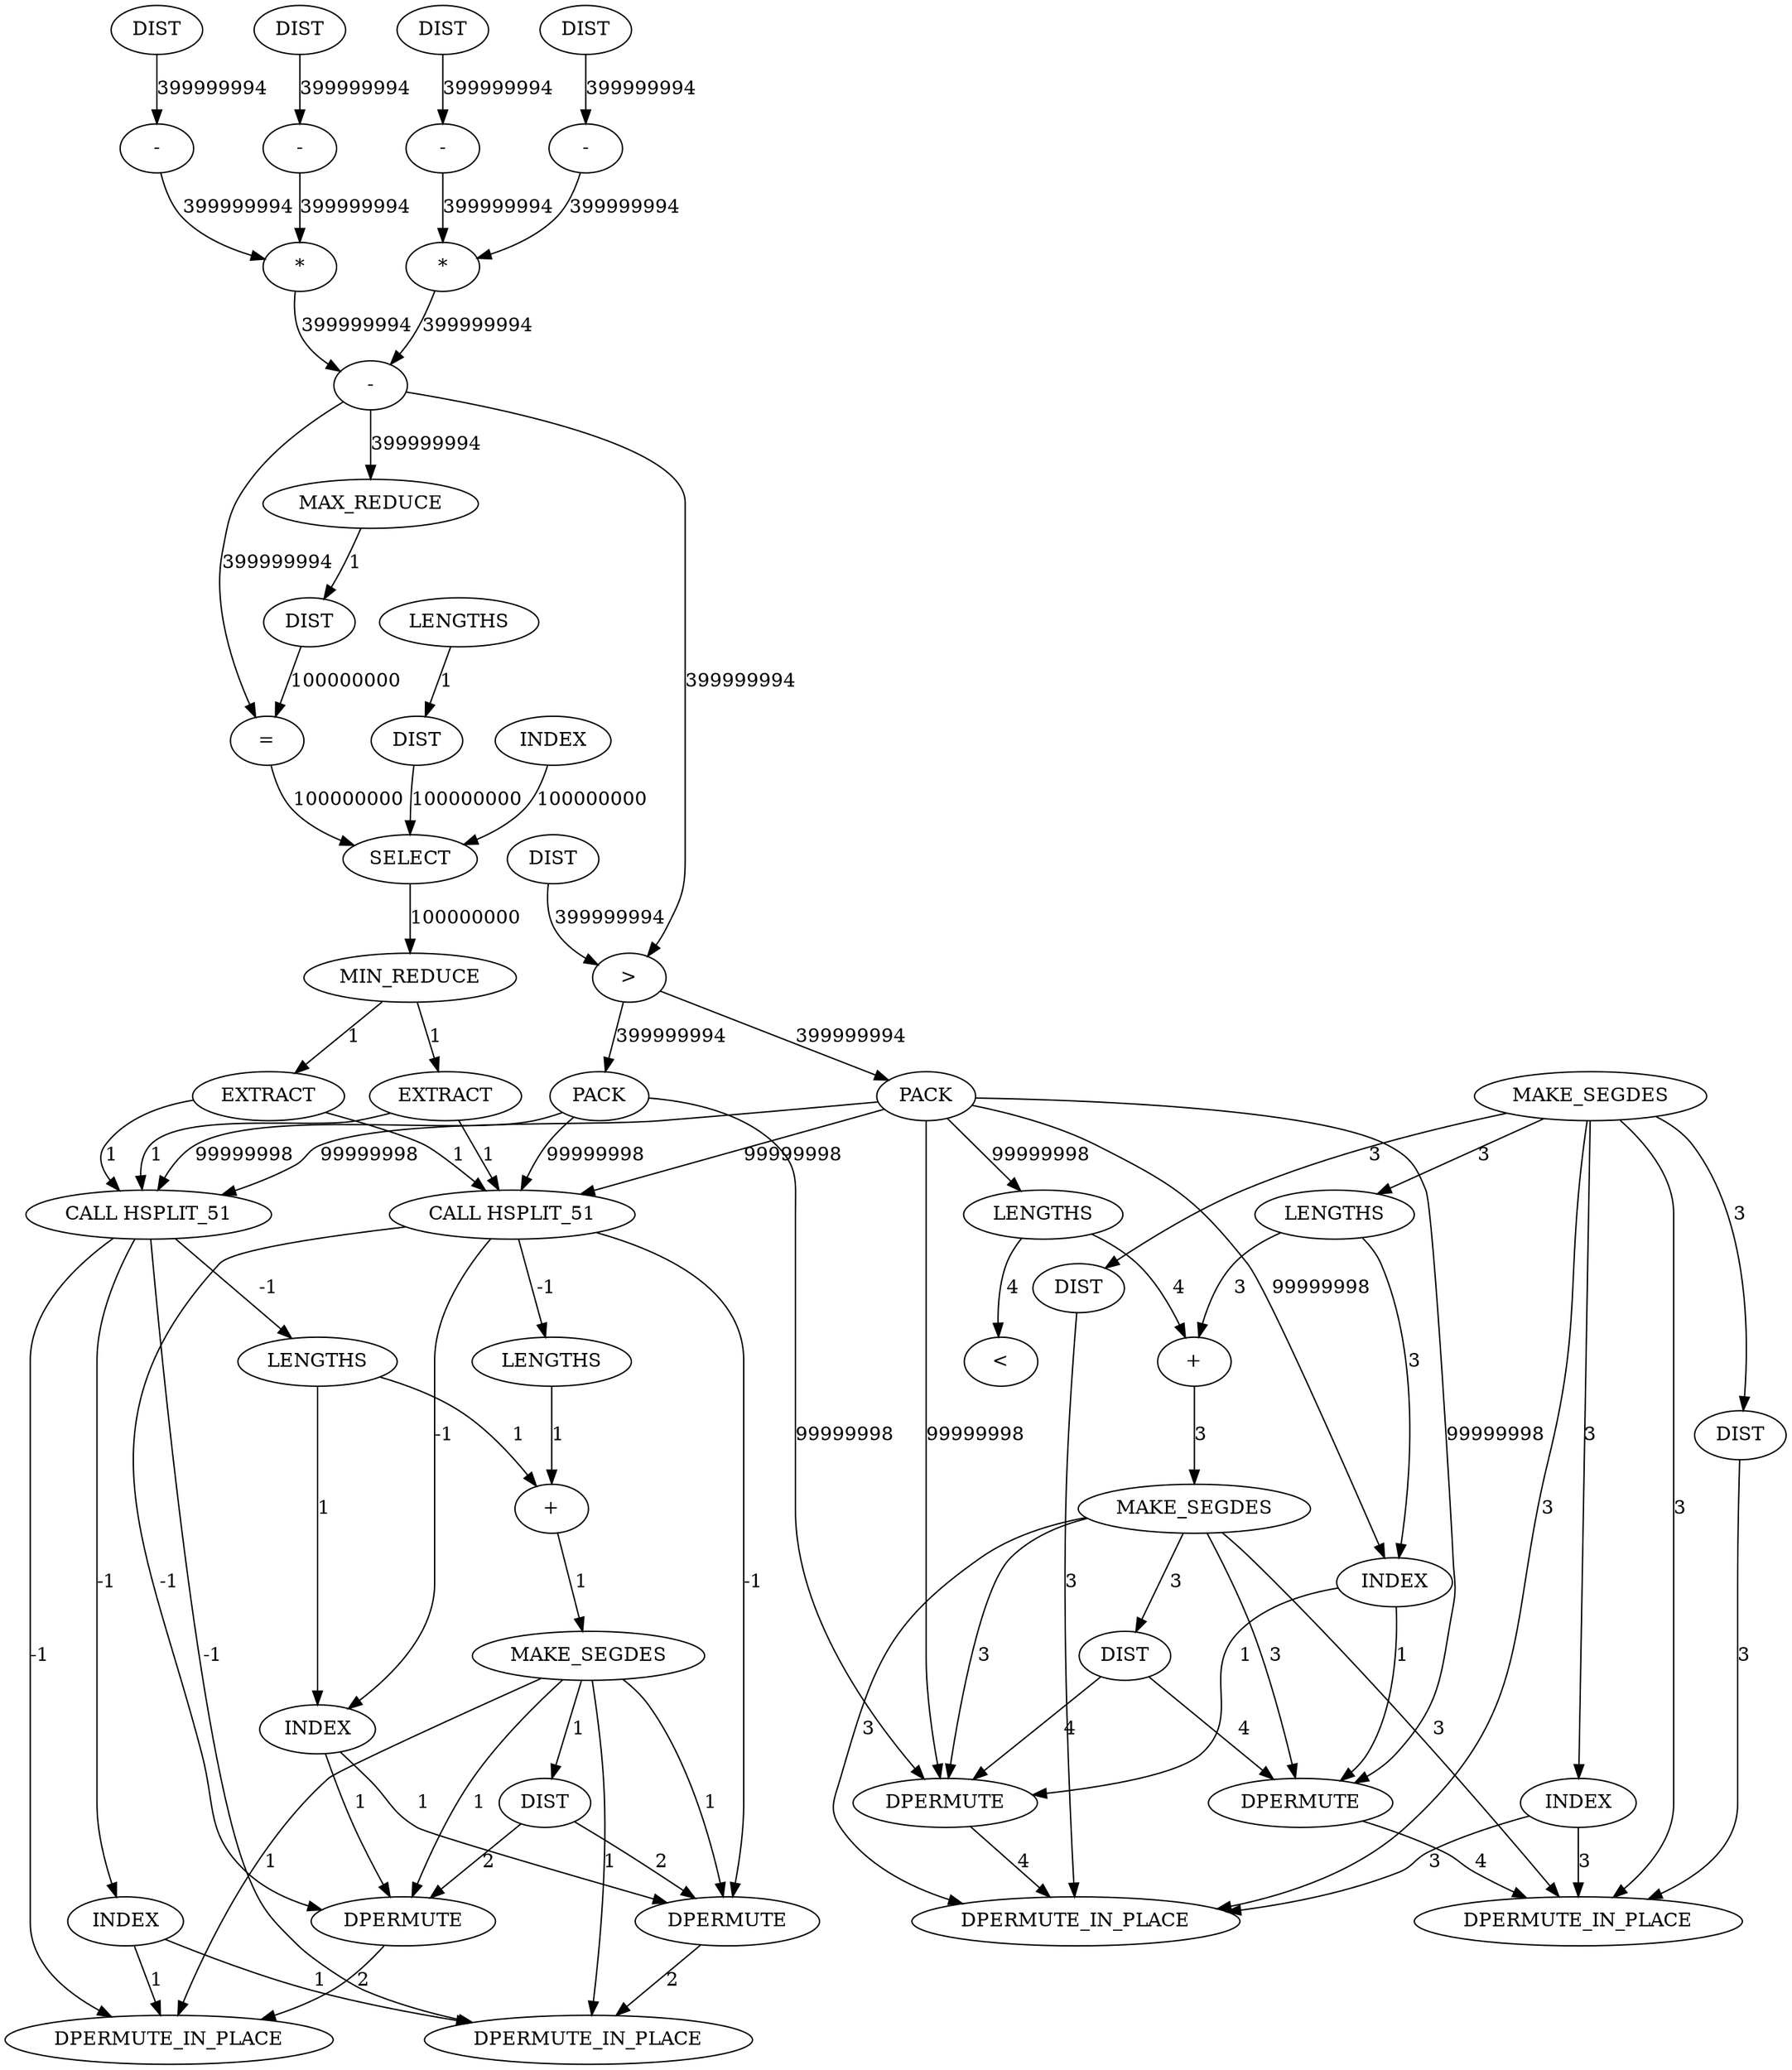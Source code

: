 digraph {
	convex_hull_large_rmat_INST_3894 [label=DIST cost=172]
	convex_hull_large_rmat_INST_3994 [label=LENGTHS cost=172]
	convex_hull_large_rmat_INST_3911 [label="-" cost=913182486]
	convex_hull_large_rmat_INST_4261 [label=DPERMUTE cost=22446]
	convex_hull_large_rmat_INST_3965 [label=LENGTHS cost=2107]
	convex_hull_large_rmat_INST_3945 [label="\>" cost=300211336]
	convex_hull_large_rmat_INST_4312 [label=DPERMUTE cost=86]
	convex_hull_large_rmat_INST_3980 [label=DIST cost=128]
	convex_hull_large_rmat_INST_4043 [label=DPERMUTE cost=2752]
	convex_hull_large_rmat_INST_4002 [label=INDEX cost=2537]
	convex_hull_large_rmat_INST_3950 [label=PACK cost=612884331]
	convex_hull_large_rmat_INST_4212 [label=LENGTHS cost=43]
	convex_hull_large_rmat_INST_3966 [label=MAKE_SEGDES cost=215]
	convex_hull_large_rmat_INST_3930 [label="-" cost=1266984335]
	convex_hull_large_rmat_INST_3975 [label=DIST cost=2149]
	convex_hull_large_rmat_INST_4154 [label=DIST cost=473]
	convex_hull_large_rmat_INST_4124 [label=DIST cost=903]
	convex_hull_large_rmat_INST_4144 [label=INDEX cost=2795]
	convex_hull_large_rmat_INST_6332 [label=DPERMUTE_IN_PLACE cost=258]
	convex_hull_large_rmat_INST_570 [label="CALL HSPLIT_51" cost=0]
	convex_hull_large_rmat_INST_4032 [label=DIST cost=172]
	convex_hull_large_rmat_INST_4198 [label=EXTRACT cost=559]
	convex_hull_large_rmat_INST_4191 [label=EXTRACT cost=3698]
	convex_hull_large_rmat_INST_3906 [label="-" cost=1691856887]
	convex_hull_large_rmat_INST_4115 [label=MAX_REDUCE cost=71391868]
	convex_hull_large_rmat_INST_4026 [label=MAKE_SEGDES cost=214]
	convex_hull_large_rmat_INST_4178 [label=SELECT cost=301733881]
	convex_hull_large_rmat_INST_574 [label="CALL HSPLIT_51" cost=0]
	convex_hull_large_rmat_INST_3888 [label=DIST cost=173]
	convex_hull_large_rmat_INST_3883 [label=DIST cost=4257]
	convex_hull_large_rmat_INST_4239 [label="+" cost=86]
	convex_hull_large_rmat_INST_4208 [label=INDEX cost=430]
	convex_hull_large_rmat_INST_4094 [label=DPERMUTE cost=1977]
	convex_hull_large_rmat_INST_6334 [label=DPERMUTE_IN_PLACE cost=85]
	convex_hull_large_rmat_INST_4180 [label=MIN_REDUCE cost=72688791]
	convex_hull_large_rmat_INST_3990 [label=INDEX cost=6020]
	convex_hull_large_rmat_INST_4250 [label=DIST cost=43]
	convex_hull_large_rmat_INST_3899 [label=DIST cost=260]
	convex_hull_large_rmat_INST_4220 [label=INDEX cost=172]
	convex_hull_large_rmat_INST_3919 [label="-" cost=911125581]
	convex_hull_large_rmat_INST_6331 [label=DPERMUTE_IN_PLACE cost=4859]
	convex_hull_large_rmat_INST_3924 [label="-" cost=910894068]
	convex_hull_large_rmat_INST_3914 [label="*" cost=1768963368]
	convex_hull_large_rmat_INST_551 [label="\<" cost=21543]
	convex_hull_large_rmat_INST_6333 [label=DPERMUTE_IN_PLACE cost=128]
	convex_hull_large_rmat_INST_3927 [label="*" cost=1266163810]
	convex_hull_large_rmat_INST_4238 [label=LENGTHS cost=43]
	convex_hull_large_rmat_INST_4111 [label=LENGTHS cost=43]
	convex_hull_large_rmat_INST_4138 [label="=" cost=73484334]
	convex_hull_large_rmat_INST_3957 [label=PACK cost=639793087]
	convex_hull_large_rmat_INST_3942 [label=DIST cost=3268]
	convex_hull_large_rmat_INST_4021 [label="+" cost=1462]
	convex_hull_large_rmat_INST_4244 [label=MAKE_SEGDES cost=43]
	convex_hull_large_rmat_INST_3894 -> convex_hull_large_rmat_INST_3924 [label=399999994 cost=399999994]
	convex_hull_large_rmat_INST_3994 -> convex_hull_large_rmat_INST_4002 [label=3 cost=3]
	convex_hull_large_rmat_INST_3994 -> convex_hull_large_rmat_INST_4021 [label=3 cost=3]
	convex_hull_large_rmat_INST_3911 -> convex_hull_large_rmat_INST_3914 [label=399999994 cost=399999994]
	convex_hull_large_rmat_INST_4261 -> convex_hull_large_rmat_INST_6333 [label=2 cost=2]
	convex_hull_large_rmat_INST_3965 -> convex_hull_large_rmat_INST_551 [label=4 cost=4]
	convex_hull_large_rmat_INST_3965 -> convex_hull_large_rmat_INST_4021 [label=4 cost=4]
	convex_hull_large_rmat_INST_3945 -> convex_hull_large_rmat_INST_3950 [label=399999994 cost=399999994]
	convex_hull_large_rmat_INST_3945 -> convex_hull_large_rmat_INST_3957 [label=399999994 cost=399999994]
	convex_hull_large_rmat_INST_4312 -> convex_hull_large_rmat_INST_6334 [label=2 cost=2]
	convex_hull_large_rmat_INST_3980 -> convex_hull_large_rmat_INST_6332 [label=3 cost=3]
	convex_hull_large_rmat_INST_4043 -> convex_hull_large_rmat_INST_6331 [label=4 cost=4]
	convex_hull_large_rmat_INST_4002 -> convex_hull_large_rmat_INST_4043 [label=1 cost=1]
	convex_hull_large_rmat_INST_4002 -> convex_hull_large_rmat_INST_4094 [label=1 cost=1]
	convex_hull_large_rmat_INST_3950 -> convex_hull_large_rmat_INST_3965 [label=99999998 cost=99999998]
	convex_hull_large_rmat_INST_3950 -> convex_hull_large_rmat_INST_4002 [label=99999998 cost=99999998]
	convex_hull_large_rmat_INST_3950 -> convex_hull_large_rmat_INST_4043 [label=99999998 cost=99999998]
	convex_hull_large_rmat_INST_3950 -> convex_hull_large_rmat_INST_4094 [label=99999998 cost=99999998]
	convex_hull_large_rmat_INST_3950 -> convex_hull_large_rmat_INST_570 [label=99999998 cost=99999998]
	convex_hull_large_rmat_INST_3950 -> convex_hull_large_rmat_INST_574 [label=99999998 cost=99999998]
	convex_hull_large_rmat_INST_4212 -> convex_hull_large_rmat_INST_4220 [label=1 cost=1]
	convex_hull_large_rmat_INST_4212 -> convex_hull_large_rmat_INST_4239 [label=1 cost=1]
	convex_hull_large_rmat_INST_3966 -> convex_hull_large_rmat_INST_3975 [label=3 cost=3]
	convex_hull_large_rmat_INST_3966 -> convex_hull_large_rmat_INST_3980 [label=3 cost=3]
	convex_hull_large_rmat_INST_3966 -> convex_hull_large_rmat_INST_3990 [label=3 cost=3]
	convex_hull_large_rmat_INST_3966 -> convex_hull_large_rmat_INST_3994 [label=3 cost=3]
	convex_hull_large_rmat_INST_3966 -> convex_hull_large_rmat_INST_6331 [label=3 cost=3]
	convex_hull_large_rmat_INST_3966 -> convex_hull_large_rmat_INST_6332 [label=3 cost=3]
	convex_hull_large_rmat_INST_3930 -> convex_hull_large_rmat_INST_3945 [label=399999994 cost=399999994]
	convex_hull_large_rmat_INST_3930 -> convex_hull_large_rmat_INST_4115 [label=399999994 cost=399999994]
	convex_hull_large_rmat_INST_3930 -> convex_hull_large_rmat_INST_4138 [label=399999994 cost=399999994]
	convex_hull_large_rmat_INST_3975 -> convex_hull_large_rmat_INST_6331 [label=3 cost=3]
	convex_hull_large_rmat_INST_4154 -> convex_hull_large_rmat_INST_4178 [label=100000000 cost=100000000]
	convex_hull_large_rmat_INST_4124 -> convex_hull_large_rmat_INST_4138 [label=100000000 cost=100000000]
	convex_hull_large_rmat_INST_4144 -> convex_hull_large_rmat_INST_4178 [label=100000000 cost=100000000]
	convex_hull_large_rmat_INST_570 -> convex_hull_large_rmat_INST_4208 [label=-1 cost=-1]
	convex_hull_large_rmat_INST_570 -> convex_hull_large_rmat_INST_4212 [label=-1 cost=-1]
	convex_hull_large_rmat_INST_570 -> convex_hull_large_rmat_INST_6333 [label=-1 cost=-1]
	convex_hull_large_rmat_INST_570 -> convex_hull_large_rmat_INST_6334 [label=-1 cost=-1]
	convex_hull_large_rmat_INST_4032 -> convex_hull_large_rmat_INST_4043 [label=4 cost=4]
	convex_hull_large_rmat_INST_4032 -> convex_hull_large_rmat_INST_4094 [label=4 cost=4]
	convex_hull_large_rmat_INST_4198 -> convex_hull_large_rmat_INST_570 [label=1 cost=1]
	convex_hull_large_rmat_INST_4198 -> convex_hull_large_rmat_INST_574 [label=1 cost=1]
	convex_hull_large_rmat_INST_4191 -> convex_hull_large_rmat_INST_570 [label=1 cost=1]
	convex_hull_large_rmat_INST_4191 -> convex_hull_large_rmat_INST_574 [label=1 cost=1]
	convex_hull_large_rmat_INST_3906 -> convex_hull_large_rmat_INST_3914 [label=399999994 cost=399999994]
	convex_hull_large_rmat_INST_4115 -> convex_hull_large_rmat_INST_4124 [label=1 cost=1]
	convex_hull_large_rmat_INST_4026 -> convex_hull_large_rmat_INST_4032 [label=3 cost=3]
	convex_hull_large_rmat_INST_4026 -> convex_hull_large_rmat_INST_4043 [label=3 cost=3]
	convex_hull_large_rmat_INST_4026 -> convex_hull_large_rmat_INST_6331 [label=3 cost=3]
	convex_hull_large_rmat_INST_4026 -> convex_hull_large_rmat_INST_4094 [label=3 cost=3]
	convex_hull_large_rmat_INST_4026 -> convex_hull_large_rmat_INST_6332 [label=3 cost=3]
	convex_hull_large_rmat_INST_4178 -> convex_hull_large_rmat_INST_4180 [label=100000000 cost=100000000]
	convex_hull_large_rmat_INST_574 -> convex_hull_large_rmat_INST_4220 [label=-1 cost=-1]
	convex_hull_large_rmat_INST_574 -> convex_hull_large_rmat_INST_4238 [label=-1 cost=-1]
	convex_hull_large_rmat_INST_574 -> convex_hull_large_rmat_INST_4261 [label=-1 cost=-1]
	convex_hull_large_rmat_INST_574 -> convex_hull_large_rmat_INST_4312 [label=-1 cost=-1]
	convex_hull_large_rmat_INST_3888 -> convex_hull_large_rmat_INST_3919 [label=399999994 cost=399999994]
	convex_hull_large_rmat_INST_3883 -> convex_hull_large_rmat_INST_3906 [label=399999994 cost=399999994]
	convex_hull_large_rmat_INST_4239 -> convex_hull_large_rmat_INST_4244 [label=1 cost=1]
	convex_hull_large_rmat_INST_4208 -> convex_hull_large_rmat_INST_6333 [label=1 cost=1]
	convex_hull_large_rmat_INST_4208 -> convex_hull_large_rmat_INST_6334 [label=1 cost=1]
	convex_hull_large_rmat_INST_4094 -> convex_hull_large_rmat_INST_6332 [label=4 cost=4]
	convex_hull_large_rmat_INST_4180 -> convex_hull_large_rmat_INST_4191 [label=1 cost=1]
	convex_hull_large_rmat_INST_4180 -> convex_hull_large_rmat_INST_4198 [label=1 cost=1]
	convex_hull_large_rmat_INST_3990 -> convex_hull_large_rmat_INST_6331 [label=3 cost=3]
	convex_hull_large_rmat_INST_3990 -> convex_hull_large_rmat_INST_6332 [label=3 cost=3]
	convex_hull_large_rmat_INST_4250 -> convex_hull_large_rmat_INST_4261 [label=2 cost=2]
	convex_hull_large_rmat_INST_4250 -> convex_hull_large_rmat_INST_4312 [label=2 cost=2]
	convex_hull_large_rmat_INST_3899 -> convex_hull_large_rmat_INST_3911 [label=399999994 cost=399999994]
	convex_hull_large_rmat_INST_4220 -> convex_hull_large_rmat_INST_4261 [label=1 cost=1]
	convex_hull_large_rmat_INST_4220 -> convex_hull_large_rmat_INST_4312 [label=1 cost=1]
	convex_hull_large_rmat_INST_3919 -> convex_hull_large_rmat_INST_3927 [label=399999994 cost=399999994]
	convex_hull_large_rmat_INST_3924 -> convex_hull_large_rmat_INST_3927 [label=399999994 cost=399999994]
	convex_hull_large_rmat_INST_3914 -> convex_hull_large_rmat_INST_3930 [label=399999994 cost=399999994]
	convex_hull_large_rmat_INST_3927 -> convex_hull_large_rmat_INST_3930 [label=399999994 cost=399999994]
	convex_hull_large_rmat_INST_4238 -> convex_hull_large_rmat_INST_4239 [label=1 cost=1]
	convex_hull_large_rmat_INST_4111 -> convex_hull_large_rmat_INST_4154 [label=1 cost=1]
	convex_hull_large_rmat_INST_4138 -> convex_hull_large_rmat_INST_4178 [label=100000000 cost=100000000]
	convex_hull_large_rmat_INST_3957 -> convex_hull_large_rmat_INST_4094 [label=99999998 cost=99999998]
	convex_hull_large_rmat_INST_3957 -> convex_hull_large_rmat_INST_570 [label=99999998 cost=99999998]
	convex_hull_large_rmat_INST_3957 -> convex_hull_large_rmat_INST_574 [label=99999998 cost=99999998]
	convex_hull_large_rmat_INST_3942 -> convex_hull_large_rmat_INST_3945 [label=399999994 cost=399999994]
	convex_hull_large_rmat_INST_4021 -> convex_hull_large_rmat_INST_4026 [label=3 cost=3]
	convex_hull_large_rmat_INST_4244 -> convex_hull_large_rmat_INST_4250 [label=1 cost=1]
	convex_hull_large_rmat_INST_4244 -> convex_hull_large_rmat_INST_4261 [label=1 cost=1]
	convex_hull_large_rmat_INST_4244 -> convex_hull_large_rmat_INST_6333 [label=1 cost=1]
	convex_hull_large_rmat_INST_4244 -> convex_hull_large_rmat_INST_4312 [label=1 cost=1]
	convex_hull_large_rmat_INST_4244 -> convex_hull_large_rmat_INST_6334 [label=1 cost=1]
}
